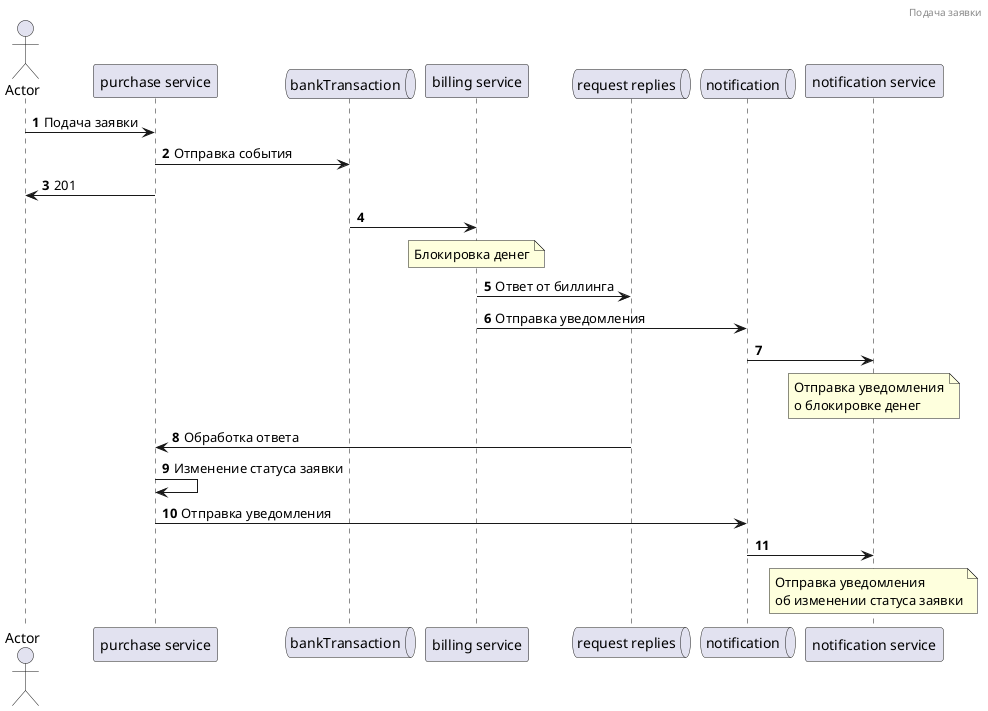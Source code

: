 @startuml
autonumber
header Подача заявки

actor Actor

Actor -> "purchase service": Подача заявки
queue bankTransaction
"purchase service" -> bankTransaction: Отправка события
"purchase service" -> Actor: 201
bankTransaction -> "billing service"
note over "billing service"
    Блокировка денег
end note
queue "request replies"
"billing service" -> "request replies": Ответ от биллинга
queue notification
"billing service" -> notification: Отправка уведомления
notification -> "notification service"
note over "notification service"
    Отправка уведомления
    о блокировке денег
end note
"request replies" -> "purchase service": Обработка ответа
"purchase service" -> "purchase service": Изменение статуса заявки
"purchase service" -> notification: Отправка уведомления
notification -> "notification service"
note over "notification service"
    Отправка уведомления
    об изменении статуса заявки
end note

@enduml
